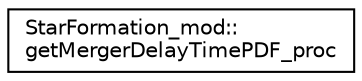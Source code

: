digraph "Graphical Class Hierarchy"
{
 // LATEX_PDF_SIZE
  edge [fontname="Helvetica",fontsize="10",labelfontname="Helvetica",labelfontsize="10"];
  node [fontname="Helvetica",fontsize="10",shape=record];
  rankdir="LR";
  Node0 [label="StarFormation_mod::\lgetMergerDelayTimePDF_proc",height=0.2,width=0.4,color="black", fillcolor="white", style="filled",URL="$interfaceStarFormation__mod_1_1getMergerDelayTimePDF__proc.html",tooltip=" "];
}
